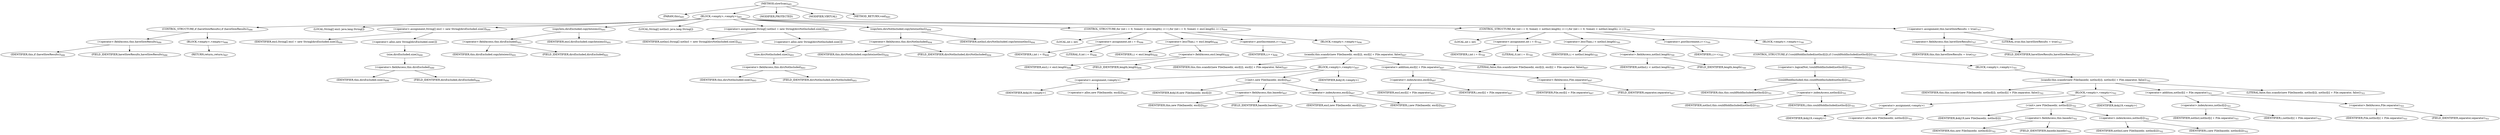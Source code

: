 digraph "slowScan" {  
"1395" [label = <(METHOD,slowScan)<SUB>685</SUB>> ]
"32" [label = <(PARAM,this)<SUB>685</SUB>> ]
"1396" [label = <(BLOCK,&lt;empty&gt;,&lt;empty&gt;)<SUB>685</SUB>> ]
"1397" [label = <(CONTROL_STRUCTURE,if (haveSlowResults),if (haveSlowResults))<SUB>686</SUB>> ]
"1398" [label = <(&lt;operator&gt;.fieldAccess,this.haveSlowResults)<SUB>686</SUB>> ]
"1399" [label = <(IDENTIFIER,this,if (haveSlowResults))<SUB>686</SUB>> ]
"1400" [label = <(FIELD_IDENTIFIER,haveSlowResults,haveSlowResults)<SUB>686</SUB>> ]
"1401" [label = <(BLOCK,&lt;empty&gt;,&lt;empty&gt;)<SUB>686</SUB>> ]
"1402" [label = <(RETURN,return;,return;)<SUB>687</SUB>> ]
"1403" [label = <(LOCAL,String[] excl: java.lang.String[])> ]
"1404" [label = <(&lt;operator&gt;.assignment,String[] excl = new String[dirsExcluded.size()])<SUB>690</SUB>> ]
"1405" [label = <(IDENTIFIER,excl,String[] excl = new String[dirsExcluded.size()])<SUB>690</SUB>> ]
"1406" [label = <(&lt;operator&gt;.alloc,new String[dirsExcluded.size()])> ]
"1407" [label = <(size,dirsExcluded.size())<SUB>690</SUB>> ]
"1408" [label = <(&lt;operator&gt;.fieldAccess,this.dirsExcluded)<SUB>690</SUB>> ]
"1409" [label = <(IDENTIFIER,this,dirsExcluded.size())<SUB>690</SUB>> ]
"1410" [label = <(FIELD_IDENTIFIER,dirsExcluded,dirsExcluded)<SUB>690</SUB>> ]
"1411" [label = <(copyInto,dirsExcluded.copyInto(excl))<SUB>691</SUB>> ]
"1412" [label = <(&lt;operator&gt;.fieldAccess,this.dirsExcluded)<SUB>691</SUB>> ]
"1413" [label = <(IDENTIFIER,this,dirsExcluded.copyInto(excl))<SUB>691</SUB>> ]
"1414" [label = <(FIELD_IDENTIFIER,dirsExcluded,dirsExcluded)<SUB>691</SUB>> ]
"1415" [label = <(IDENTIFIER,excl,dirsExcluded.copyInto(excl))<SUB>691</SUB>> ]
"1416" [label = <(LOCAL,String[] notIncl: java.lang.String[])> ]
"1417" [label = <(&lt;operator&gt;.assignment,String[] notIncl = new String[dirsNotIncluded.size()])<SUB>693</SUB>> ]
"1418" [label = <(IDENTIFIER,notIncl,String[] notIncl = new String[dirsNotIncluded.size()])<SUB>693</SUB>> ]
"1419" [label = <(&lt;operator&gt;.alloc,new String[dirsNotIncluded.size()])> ]
"1420" [label = <(size,dirsNotIncluded.size())<SUB>693</SUB>> ]
"1421" [label = <(&lt;operator&gt;.fieldAccess,this.dirsNotIncluded)<SUB>693</SUB>> ]
"1422" [label = <(IDENTIFIER,this,dirsNotIncluded.size())<SUB>693</SUB>> ]
"1423" [label = <(FIELD_IDENTIFIER,dirsNotIncluded,dirsNotIncluded)<SUB>693</SUB>> ]
"1424" [label = <(copyInto,dirsNotIncluded.copyInto(notIncl))<SUB>694</SUB>> ]
"1425" [label = <(&lt;operator&gt;.fieldAccess,this.dirsNotIncluded)<SUB>694</SUB>> ]
"1426" [label = <(IDENTIFIER,this,dirsNotIncluded.copyInto(notIncl))<SUB>694</SUB>> ]
"1427" [label = <(FIELD_IDENTIFIER,dirsNotIncluded,dirsNotIncluded)<SUB>694</SUB>> ]
"1428" [label = <(IDENTIFIER,notIncl,dirsNotIncluded.copyInto(notIncl))<SUB>694</SUB>> ]
"1429" [label = <(CONTROL_STRUCTURE,for (int i = 0; Some(i &lt; excl.length); i++),for (int i = 0; Some(i &lt; excl.length); i++))<SUB>696</SUB>> ]
"1430" [label = <(LOCAL,int i: int)> ]
"1431" [label = <(&lt;operator&gt;.assignment,int i = 0)<SUB>696</SUB>> ]
"1432" [label = <(IDENTIFIER,i,int i = 0)<SUB>696</SUB>> ]
"1433" [label = <(LITERAL,0,int i = 0)<SUB>696</SUB>> ]
"1434" [label = <(&lt;operator&gt;.lessThan,i &lt; excl.length)<SUB>696</SUB>> ]
"1435" [label = <(IDENTIFIER,i,i &lt; excl.length)<SUB>696</SUB>> ]
"1436" [label = <(&lt;operator&gt;.fieldAccess,excl.length)<SUB>696</SUB>> ]
"1437" [label = <(IDENTIFIER,excl,i &lt; excl.length)<SUB>696</SUB>> ]
"1438" [label = <(FIELD_IDENTIFIER,length,length)<SUB>696</SUB>> ]
"1439" [label = <(&lt;operator&gt;.postIncrement,i++)<SUB>696</SUB>> ]
"1440" [label = <(IDENTIFIER,i,i++)<SUB>696</SUB>> ]
"1441" [label = <(BLOCK,&lt;empty&gt;,&lt;empty&gt;)<SUB>696</SUB>> ]
"1442" [label = <(scandir,this.scandir(new File(basedir, excl[i]), excl[i] + File.separator, false))<SUB>697</SUB>> ]
"31" [label = <(IDENTIFIER,this,this.scandir(new File(basedir, excl[i]), excl[i] + File.separator, false))<SUB>697</SUB>> ]
"1443" [label = <(BLOCK,&lt;empty&gt;,&lt;empty&gt;)<SUB>697</SUB>> ]
"1444" [label = <(&lt;operator&gt;.assignment,&lt;empty&gt;)> ]
"1445" [label = <(IDENTIFIER,$obj18,&lt;empty&gt;)> ]
"1446" [label = <(&lt;operator&gt;.alloc,new File(basedir, excl[i]))<SUB>697</SUB>> ]
"1447" [label = <(&lt;init&gt;,new File(basedir, excl[i]))<SUB>697</SUB>> ]
"1448" [label = <(IDENTIFIER,$obj18,new File(basedir, excl[i]))> ]
"1449" [label = <(&lt;operator&gt;.fieldAccess,this.basedir)<SUB>697</SUB>> ]
"1450" [label = <(IDENTIFIER,this,new File(basedir, excl[i]))<SUB>697</SUB>> ]
"1451" [label = <(FIELD_IDENTIFIER,basedir,basedir)<SUB>697</SUB>> ]
"1452" [label = <(&lt;operator&gt;.indexAccess,excl[i])<SUB>697</SUB>> ]
"1453" [label = <(IDENTIFIER,excl,new File(basedir, excl[i]))<SUB>697</SUB>> ]
"1454" [label = <(IDENTIFIER,i,new File(basedir, excl[i]))<SUB>697</SUB>> ]
"1455" [label = <(IDENTIFIER,$obj18,&lt;empty&gt;)> ]
"1456" [label = <(&lt;operator&gt;.addition,excl[i] + File.separator)<SUB>697</SUB>> ]
"1457" [label = <(&lt;operator&gt;.indexAccess,excl[i])<SUB>697</SUB>> ]
"1458" [label = <(IDENTIFIER,excl,excl[i] + File.separator)<SUB>697</SUB>> ]
"1459" [label = <(IDENTIFIER,i,excl[i] + File.separator)<SUB>697</SUB>> ]
"1460" [label = <(&lt;operator&gt;.fieldAccess,File.separator)<SUB>697</SUB>> ]
"1461" [label = <(IDENTIFIER,File,excl[i] + File.separator)<SUB>697</SUB>> ]
"1462" [label = <(FIELD_IDENTIFIER,separator,separator)<SUB>697</SUB>> ]
"1463" [label = <(LITERAL,false,this.scandir(new File(basedir, excl[i]), excl[i] + File.separator, false))<SUB>697</SUB>> ]
"1464" [label = <(CONTROL_STRUCTURE,for (int i = 0; Some(i &lt; notIncl.length); i++),for (int i = 0; Some(i &lt; notIncl.length); i++))<SUB>700</SUB>> ]
"1465" [label = <(LOCAL,int i: int)> ]
"1466" [label = <(&lt;operator&gt;.assignment,int i = 0)<SUB>700</SUB>> ]
"1467" [label = <(IDENTIFIER,i,int i = 0)<SUB>700</SUB>> ]
"1468" [label = <(LITERAL,0,int i = 0)<SUB>700</SUB>> ]
"1469" [label = <(&lt;operator&gt;.lessThan,i &lt; notIncl.length)<SUB>700</SUB>> ]
"1470" [label = <(IDENTIFIER,i,i &lt; notIncl.length)<SUB>700</SUB>> ]
"1471" [label = <(&lt;operator&gt;.fieldAccess,notIncl.length)<SUB>700</SUB>> ]
"1472" [label = <(IDENTIFIER,notIncl,i &lt; notIncl.length)<SUB>700</SUB>> ]
"1473" [label = <(FIELD_IDENTIFIER,length,length)<SUB>700</SUB>> ]
"1474" [label = <(&lt;operator&gt;.postIncrement,i++)<SUB>700</SUB>> ]
"1475" [label = <(IDENTIFIER,i,i++)<SUB>700</SUB>> ]
"1476" [label = <(BLOCK,&lt;empty&gt;,&lt;empty&gt;)<SUB>700</SUB>> ]
"1477" [label = <(CONTROL_STRUCTURE,if (!couldHoldIncluded(notIncl[i])),if (!couldHoldIncluded(notIncl[i])))<SUB>701</SUB>> ]
"1478" [label = <(&lt;operator&gt;.logicalNot,!couldHoldIncluded(notIncl[i]))<SUB>701</SUB>> ]
"1479" [label = <(couldHoldIncluded,this.couldHoldIncluded(notIncl[i]))<SUB>701</SUB>> ]
"33" [label = <(IDENTIFIER,this,this.couldHoldIncluded(notIncl[i]))<SUB>701</SUB>> ]
"1480" [label = <(&lt;operator&gt;.indexAccess,notIncl[i])<SUB>701</SUB>> ]
"1481" [label = <(IDENTIFIER,notIncl,this.couldHoldIncluded(notIncl[i]))<SUB>701</SUB>> ]
"1482" [label = <(IDENTIFIER,i,this.couldHoldIncluded(notIncl[i]))<SUB>701</SUB>> ]
"1483" [label = <(BLOCK,&lt;empty&gt;,&lt;empty&gt;)<SUB>701</SUB>> ]
"1484" [label = <(scandir,this.scandir(new File(basedir, notIncl[i]), notIncl[i] + File.separator, false))<SUB>702</SUB>> ]
"34" [label = <(IDENTIFIER,this,this.scandir(new File(basedir, notIncl[i]), notIncl[i] + File.separator, false))<SUB>702</SUB>> ]
"1485" [label = <(BLOCK,&lt;empty&gt;,&lt;empty&gt;)<SUB>702</SUB>> ]
"1486" [label = <(&lt;operator&gt;.assignment,&lt;empty&gt;)> ]
"1487" [label = <(IDENTIFIER,$obj19,&lt;empty&gt;)> ]
"1488" [label = <(&lt;operator&gt;.alloc,new File(basedir, notIncl[i]))<SUB>702</SUB>> ]
"1489" [label = <(&lt;init&gt;,new File(basedir, notIncl[i]))<SUB>702</SUB>> ]
"1490" [label = <(IDENTIFIER,$obj19,new File(basedir, notIncl[i]))> ]
"1491" [label = <(&lt;operator&gt;.fieldAccess,this.basedir)<SUB>702</SUB>> ]
"1492" [label = <(IDENTIFIER,this,new File(basedir, notIncl[i]))<SUB>702</SUB>> ]
"1493" [label = <(FIELD_IDENTIFIER,basedir,basedir)<SUB>702</SUB>> ]
"1494" [label = <(&lt;operator&gt;.indexAccess,notIncl[i])<SUB>702</SUB>> ]
"1495" [label = <(IDENTIFIER,notIncl,new File(basedir, notIncl[i]))<SUB>702</SUB>> ]
"1496" [label = <(IDENTIFIER,i,new File(basedir, notIncl[i]))<SUB>702</SUB>> ]
"1497" [label = <(IDENTIFIER,$obj19,&lt;empty&gt;)> ]
"1498" [label = <(&lt;operator&gt;.addition,notIncl[i] + File.separator)<SUB>703</SUB>> ]
"1499" [label = <(&lt;operator&gt;.indexAccess,notIncl[i])<SUB>703</SUB>> ]
"1500" [label = <(IDENTIFIER,notIncl,notIncl[i] + File.separator)<SUB>703</SUB>> ]
"1501" [label = <(IDENTIFIER,i,notIncl[i] + File.separator)<SUB>703</SUB>> ]
"1502" [label = <(&lt;operator&gt;.fieldAccess,File.separator)<SUB>703</SUB>> ]
"1503" [label = <(IDENTIFIER,File,notIncl[i] + File.separator)<SUB>703</SUB>> ]
"1504" [label = <(FIELD_IDENTIFIER,separator,separator)<SUB>703</SUB>> ]
"1505" [label = <(LITERAL,false,this.scandir(new File(basedir, notIncl[i]), notIncl[i] + File.separator, false))<SUB>703</SUB>> ]
"1506" [label = <(&lt;operator&gt;.assignment,this.haveSlowResults = true)<SUB>707</SUB>> ]
"1507" [label = <(&lt;operator&gt;.fieldAccess,this.haveSlowResults)<SUB>707</SUB>> ]
"1508" [label = <(IDENTIFIER,this,this.haveSlowResults = true)<SUB>707</SUB>> ]
"1509" [label = <(FIELD_IDENTIFIER,haveSlowResults,haveSlowResults)<SUB>707</SUB>> ]
"1510" [label = <(LITERAL,true,this.haveSlowResults = true)<SUB>707</SUB>> ]
"1511" [label = <(MODIFIER,PROTECTED)> ]
"1512" [label = <(MODIFIER,VIRTUAL)> ]
"1513" [label = <(METHOD_RETURN,void)<SUB>685</SUB>> ]
  "1395" -> "32" 
  "1395" -> "1396" 
  "1395" -> "1511" 
  "1395" -> "1512" 
  "1395" -> "1513" 
  "1396" -> "1397" 
  "1396" -> "1403" 
  "1396" -> "1404" 
  "1396" -> "1411" 
  "1396" -> "1416" 
  "1396" -> "1417" 
  "1396" -> "1424" 
  "1396" -> "1429" 
  "1396" -> "1464" 
  "1396" -> "1506" 
  "1397" -> "1398" 
  "1397" -> "1401" 
  "1398" -> "1399" 
  "1398" -> "1400" 
  "1401" -> "1402" 
  "1404" -> "1405" 
  "1404" -> "1406" 
  "1406" -> "1407" 
  "1407" -> "1408" 
  "1408" -> "1409" 
  "1408" -> "1410" 
  "1411" -> "1412" 
  "1411" -> "1415" 
  "1412" -> "1413" 
  "1412" -> "1414" 
  "1417" -> "1418" 
  "1417" -> "1419" 
  "1419" -> "1420" 
  "1420" -> "1421" 
  "1421" -> "1422" 
  "1421" -> "1423" 
  "1424" -> "1425" 
  "1424" -> "1428" 
  "1425" -> "1426" 
  "1425" -> "1427" 
  "1429" -> "1430" 
  "1429" -> "1431" 
  "1429" -> "1434" 
  "1429" -> "1439" 
  "1429" -> "1441" 
  "1431" -> "1432" 
  "1431" -> "1433" 
  "1434" -> "1435" 
  "1434" -> "1436" 
  "1436" -> "1437" 
  "1436" -> "1438" 
  "1439" -> "1440" 
  "1441" -> "1442" 
  "1442" -> "31" 
  "1442" -> "1443" 
  "1442" -> "1456" 
  "1442" -> "1463" 
  "1443" -> "1444" 
  "1443" -> "1447" 
  "1443" -> "1455" 
  "1444" -> "1445" 
  "1444" -> "1446" 
  "1447" -> "1448" 
  "1447" -> "1449" 
  "1447" -> "1452" 
  "1449" -> "1450" 
  "1449" -> "1451" 
  "1452" -> "1453" 
  "1452" -> "1454" 
  "1456" -> "1457" 
  "1456" -> "1460" 
  "1457" -> "1458" 
  "1457" -> "1459" 
  "1460" -> "1461" 
  "1460" -> "1462" 
  "1464" -> "1465" 
  "1464" -> "1466" 
  "1464" -> "1469" 
  "1464" -> "1474" 
  "1464" -> "1476" 
  "1466" -> "1467" 
  "1466" -> "1468" 
  "1469" -> "1470" 
  "1469" -> "1471" 
  "1471" -> "1472" 
  "1471" -> "1473" 
  "1474" -> "1475" 
  "1476" -> "1477" 
  "1477" -> "1478" 
  "1477" -> "1483" 
  "1478" -> "1479" 
  "1479" -> "33" 
  "1479" -> "1480" 
  "1480" -> "1481" 
  "1480" -> "1482" 
  "1483" -> "1484" 
  "1484" -> "34" 
  "1484" -> "1485" 
  "1484" -> "1498" 
  "1484" -> "1505" 
  "1485" -> "1486" 
  "1485" -> "1489" 
  "1485" -> "1497" 
  "1486" -> "1487" 
  "1486" -> "1488" 
  "1489" -> "1490" 
  "1489" -> "1491" 
  "1489" -> "1494" 
  "1491" -> "1492" 
  "1491" -> "1493" 
  "1494" -> "1495" 
  "1494" -> "1496" 
  "1498" -> "1499" 
  "1498" -> "1502" 
  "1499" -> "1500" 
  "1499" -> "1501" 
  "1502" -> "1503" 
  "1502" -> "1504" 
  "1506" -> "1507" 
  "1506" -> "1510" 
  "1507" -> "1508" 
  "1507" -> "1509" 
}
